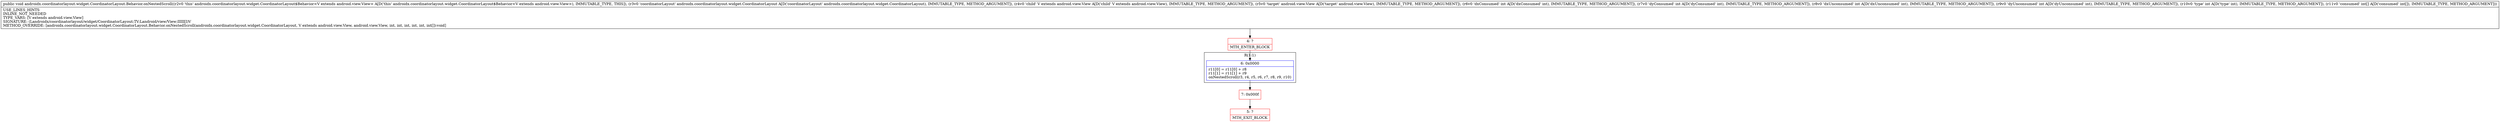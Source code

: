 digraph "CFG forandroidx.coordinatorlayout.widget.CoordinatorLayout.Behavior.onNestedScroll(Landroidx\/coordinatorlayout\/widget\/CoordinatorLayout;Landroid\/view\/View;Landroid\/view\/View;IIIII[I)V" {
subgraph cluster_Region_1529298497 {
label = "R(1:1)";
node [shape=record,color=blue];
Node_6 [shape=record,label="{6\:\ 0x0000|r11[0] = r11[0] + r8\lr11[1] = r11[1] + r9\lonNestedScroll(r3, r4, r5, r6, r7, r8, r9, r10)\l}"];
}
Node_4 [shape=record,color=red,label="{4\:\ ?|MTH_ENTER_BLOCK\l}"];
Node_7 [shape=record,color=red,label="{7\:\ 0x000f}"];
Node_5 [shape=record,color=red,label="{5\:\ ?|MTH_EXIT_BLOCK\l}"];
MethodNode[shape=record,label="{public void androidx.coordinatorlayout.widget.CoordinatorLayout.Behavior.onNestedScroll((r2v0 'this' androidx.coordinatorlayout.widget.CoordinatorLayout$Behavior\<V extends android.view.View\> A[D('this' androidx.coordinatorlayout.widget.CoordinatorLayout$Behavior\<V extends android.view.View\>), IMMUTABLE_TYPE, THIS]), (r3v0 'coordinatorLayout' androidx.coordinatorlayout.widget.CoordinatorLayout A[D('coordinatorLayout' androidx.coordinatorlayout.widget.CoordinatorLayout), IMMUTABLE_TYPE, METHOD_ARGUMENT]), (r4v0 'child' V extends android.view.View A[D('child' V extends android.view.View), IMMUTABLE_TYPE, METHOD_ARGUMENT]), (r5v0 'target' android.view.View A[D('target' android.view.View), IMMUTABLE_TYPE, METHOD_ARGUMENT]), (r6v0 'dxConsumed' int A[D('dxConsumed' int), IMMUTABLE_TYPE, METHOD_ARGUMENT]), (r7v0 'dyConsumed' int A[D('dyConsumed' int), IMMUTABLE_TYPE, METHOD_ARGUMENT]), (r8v0 'dxUnconsumed' int A[D('dxUnconsumed' int), IMMUTABLE_TYPE, METHOD_ARGUMENT]), (r9v0 'dyUnconsumed' int A[D('dyUnconsumed' int), IMMUTABLE_TYPE, METHOD_ARGUMENT]), (r10v0 'type' int A[D('type' int), IMMUTABLE_TYPE, METHOD_ARGUMENT]), (r11v0 'consumed' int[] A[D('consumed' int[]), IMMUTABLE_TYPE, METHOD_ARGUMENT]))  | USE_LINES_HINTS\lINLINE_NOT_NEEDED\lTYPE_VARS: [V extends android.view.View]\lSIGNATURE: (Landroidx\/coordinatorlayout\/widget\/CoordinatorLayout;TV;Landroid\/view\/View;IIIII[I)V\lMETHOD_OVERRIDE: [androidx.coordinatorlayout.widget.CoordinatorLayout.Behavior.onNestedScroll(androidx.coordinatorlayout.widget.CoordinatorLayout, V extends android.view.View, android.view.View, int, int, int, int, int, int[]):void]\l}"];
MethodNode -> Node_4;Node_6 -> Node_7;
Node_4 -> Node_6;
Node_7 -> Node_5;
}

